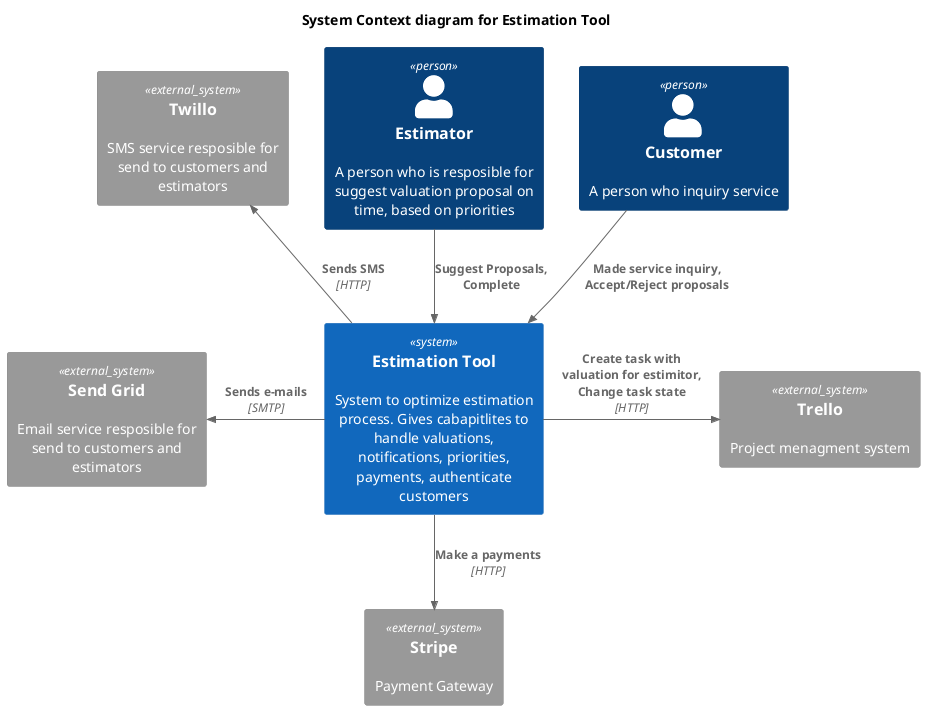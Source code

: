 @startuml
!include <c4/C4_Context.puml>  

'ref http://plantuml.com/stdlib
!include <office/Users/user.puml>
'LAYOUT_WITH_LEGEND

title System Context diagram for Estimation Tool

Person(estimator, Estimator , "A person who is resposible for suggest valuation proposal on time, based on priorities" )
Person(customer, Customer , "A person who inquiry service" )

System(estimation_tool, "Estimation Tool", "System to optimize estimation process. Gives cabapitlites to handle valuations, notifications, priorities, payments, authenticate customers")

System_Ext(twillo, "Twillo", "SMS service resposible for send to customers and estimators")
System_Ext(sendGrid, "Send Grid", "Email service resposible for send to customers and estimators")
System_Ext(trello, "Trello", "Project menagment system")
System_Ext(stripe, "Stripe", "Payment Gateway")

Rel(customer, estimation_tool, "Made service inquiry, Accept/Reject proposals")
Rel(estimator, estimation_tool, "Suggest Proposals, Complete")

Rel_U(estimation_tool, twillo, "Sends SMS", "HTTP")
Rel_L(estimation_tool, sendGrid, "Sends e-mails", "SMTP")
Rel_R(estimation_tool, trello, "Create task with valuation for estimitor, Change task state", "HTTP")
Rel_D(estimation_tool, stripe, "Make a payments", "HTTP")

@enduml
